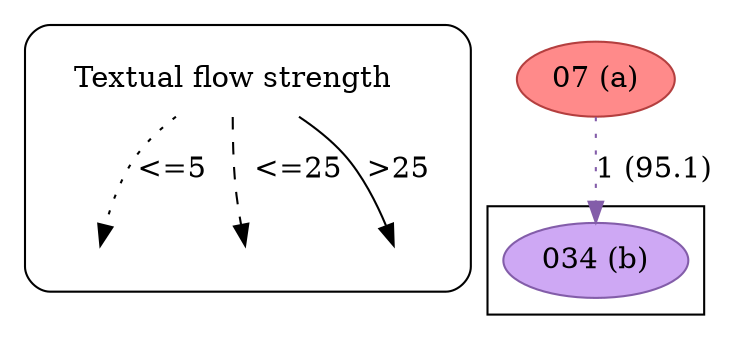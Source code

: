 strict digraph  {
	node [label="\N"];
	subgraph cluster_legend {
		graph [style=rounded];
		leg_s		 [label="Textual flow strength",
			shape=plaintext];
		leg_e1		 [fixedsize=True,
			height=0.2,
			label="",
			style=invis];
		leg_s -> leg_e1		 [label="<=5  ",
			style=dotted];
		leg_e2		 [fixedsize=True,
			height=0.2,
			label="",
			style=invis];
		leg_s -> leg_e2		 [label="  <=25",
			style=dashed];
		leg_e3		 [fixedsize=True,
			height=0.2,
			label="",
			style=invis];
		leg_s -> leg_e3		 [label=">25",
			style=solid];
	}
	subgraph cluster_reading {
		034		 [color="#835da9",
			fillcolor="#CEA8F4",
			label="034 (b)",
			style=filled];
	}
	07	 [color="#b43f3f",
		fillcolor="#FF8A8A",
		label="07 (a)",
		style=filled];
	07 -> 034	 [color="#835da9",
		label="1 (95.1)",
		style=dotted];
}
